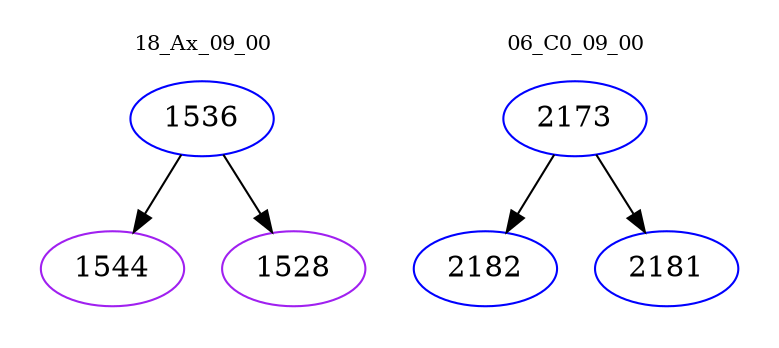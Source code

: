 digraph{
subgraph cluster_0 {
color = white
label = "18_Ax_09_00";
fontsize=10;
T0_1536 [label="1536", color="blue"]
T0_1536 -> T0_1544 [color="black"]
T0_1544 [label="1544", color="purple"]
T0_1536 -> T0_1528 [color="black"]
T0_1528 [label="1528", color="purple"]
}
subgraph cluster_1 {
color = white
label = "06_C0_09_00";
fontsize=10;
T1_2173 [label="2173", color="blue"]
T1_2173 -> T1_2182 [color="black"]
T1_2182 [label="2182", color="blue"]
T1_2173 -> T1_2181 [color="black"]
T1_2181 [label="2181", color="blue"]
}
}
